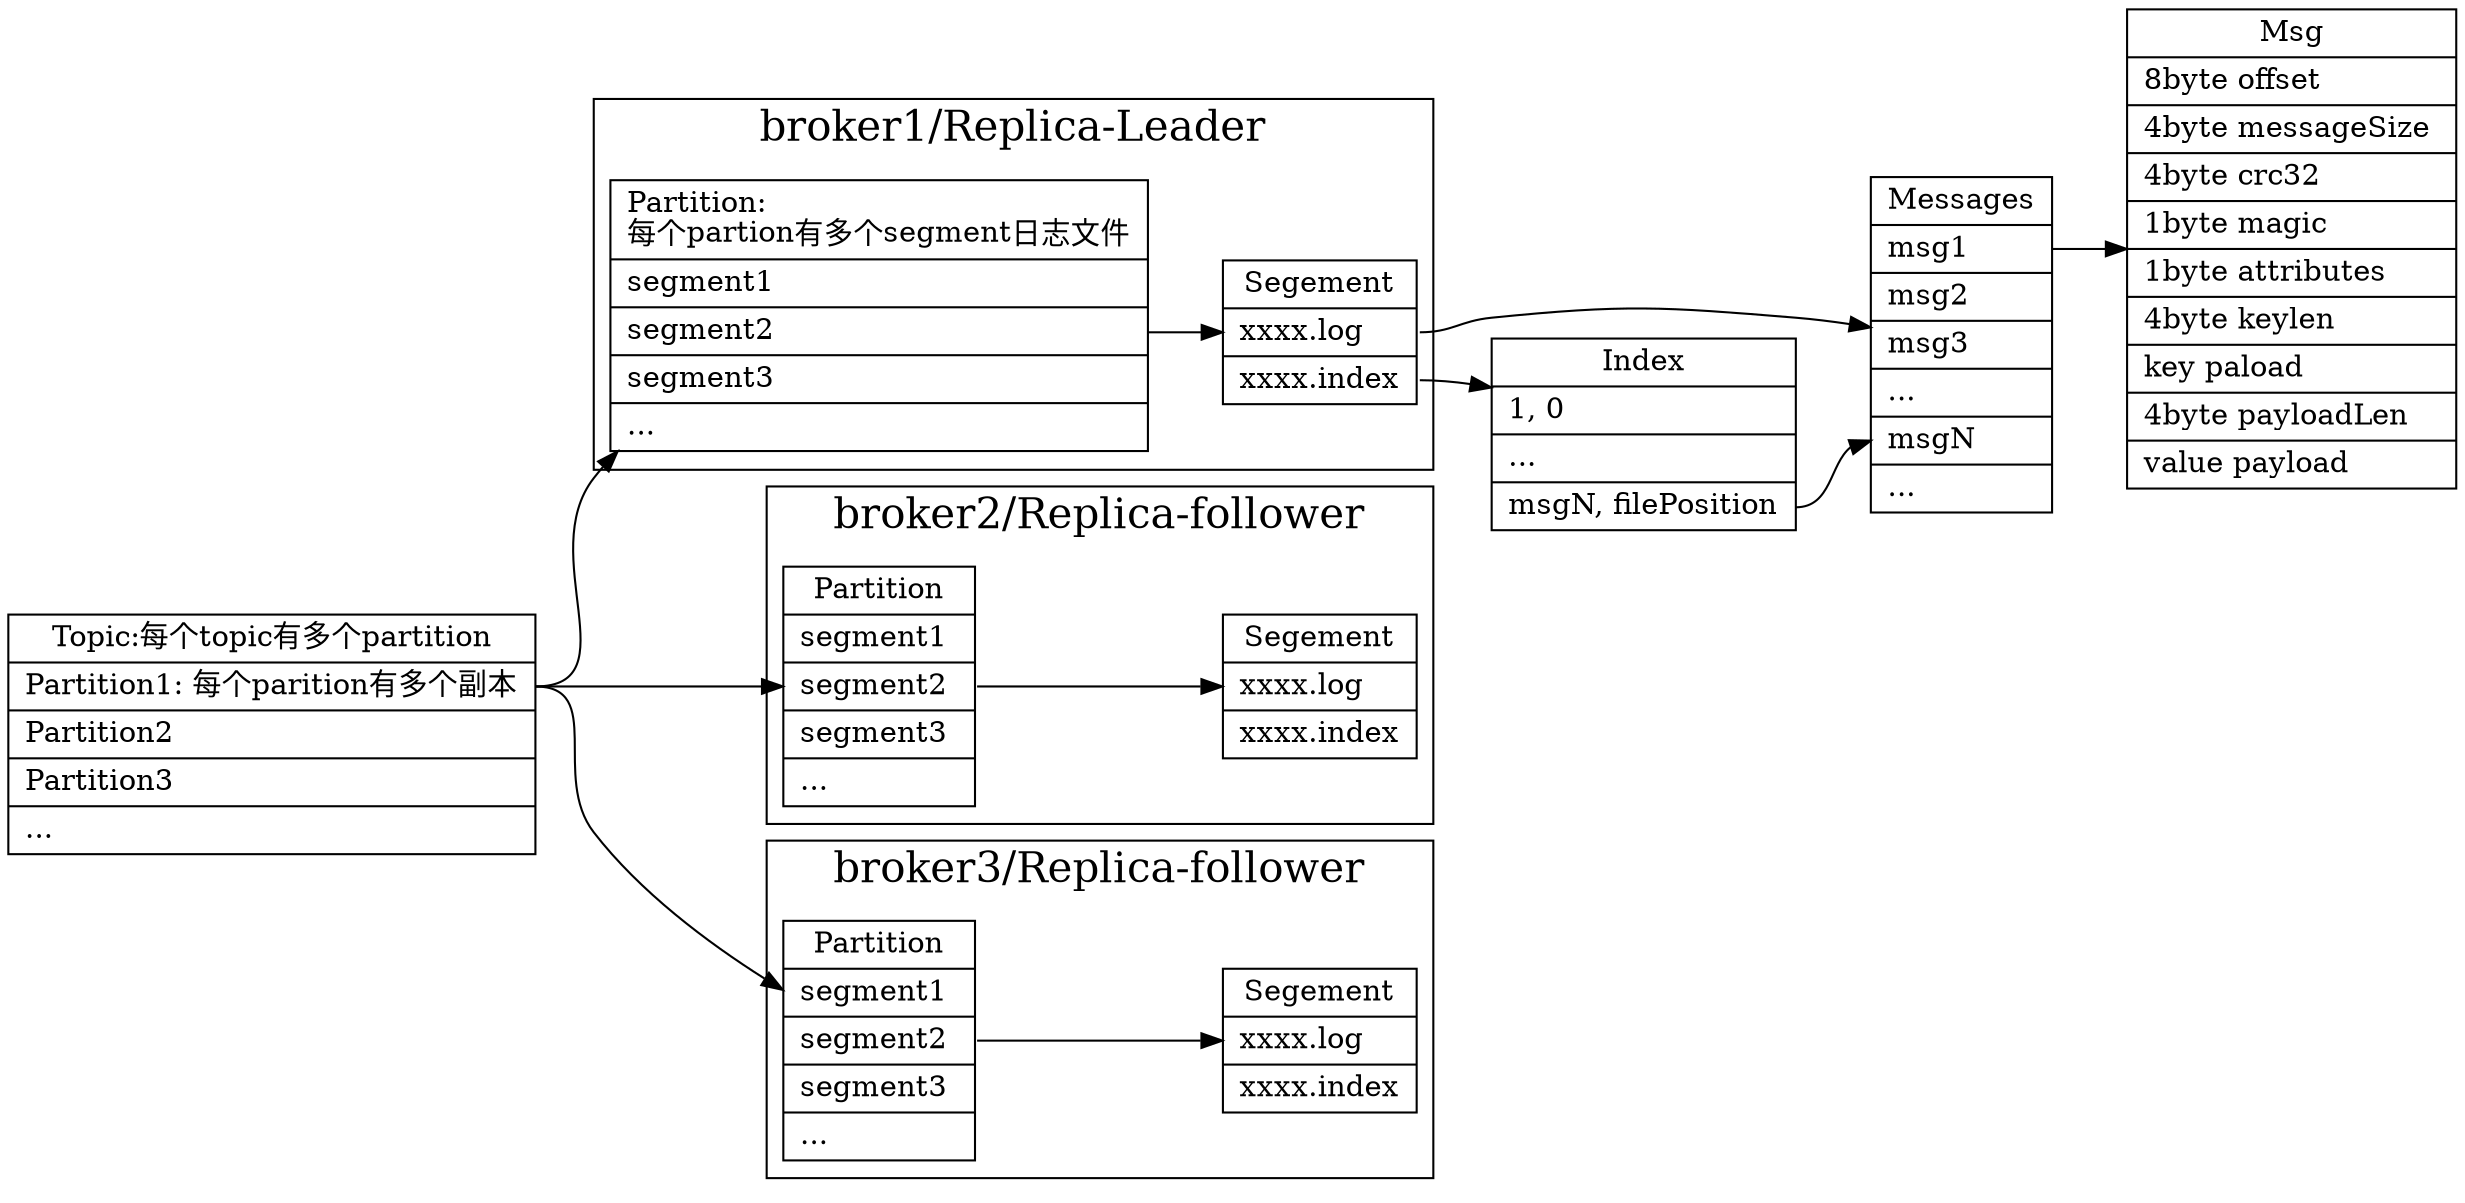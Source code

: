 digraph logStruct {
  node[shape=box];
  newrank=true;
  rankdir=LR;
  Topic[shape="record";
    label="{{
      Topic:每个topic有多个partition|
        <p> Partition1: 每个parition有多个副本|
        Partition2 \l|
        Partition3\l|
        ...\l
    }}";
  ];

  Partition[shape="record";
    label="{{
      Partition:\l每个partion有多个segment日志文件|
        segment1 \l|
        <s> segment2 \l|
        segment3 \l|
        ... \l
    }}";
  ];
  Segement[shape="record";
    label="{{
      Segement|
        <msg> xxxx.log\l|
        <index> xxxx.index\l
    }}";
  ];

  Messages[shape="record";
    label="{{
      Messages|
        <msg> msg1\l|
        msg2\l|
        msg3\l|
        ...\l|
        <msgN> msgN\l|
        ...\l
    }}";
  ];

  Index[shape="record";
    label="{{
      Index|
        1, 0\l|
        ...\l|
        <msgN> msgN, filePosition\l
    }}";
  ];
  Message[shape="record";
    label="{{
      Msg|
        8byte offset\l|
        4byte messageSize \l|
        4byte crc32\l|
        1byte magic\l|
        1byte attributes\l|
        4byte keylen\l|
        key paload\l|
        4byte payloadLen\l|
        value payload\l
    }}";
  ];

  Segement:msg -> Messages;
  Segement:index -> Index;
  Messages:msg -> Message;
  Index:msgN -> Messages:msgN;

  subgraph cluster_ReplicaLeader {
    graph[label="broker1/Replica-Leader";fontsize=20;];
    Partition;
    Segement;
  }

  subgraph cluster_Replica2 {
    graph[label="broker2/Replica-follower";fontsize=20;];
    Partition2[shape="record";
      label="{{
        Partition|
          segment1 \l|
          <s> segment2 \l|
          segment3 \l|
          ... \l
      }}";
    ];
    Segement2[shape="record";
      label="{{
        Segement|
          xxxx.log\l|
          xxxx.index\l
      }}";
    ];
    Partition2:s -> Segement2;
  }

  subgraph cluster_Replica3 {
    graph[label="broker3/Replica-follower";fontsize=20;];
    Partition3[shape="record";
      label="{{
        Partition|
          segment1 \l|
          <s> segment2 \l|
          segment3 \l|
          ... \l
      }}";
    ];
    Segement3[shape="record";
      label="{{
        Segement|
          xxxx.log\l|
          xxxx.index\l
      }}";
    ];
    Partition3:s -> Segement3;
  }

  Topic:p -> {Partition, Partition2, Partition3};
  Partition:s -> Segement;
}
